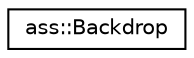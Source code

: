 digraph "Graphical Class Hierarchy"
{
 // LATEX_PDF_SIZE
  edge [fontname="Helvetica",fontsize="10",labelfontname="Helvetica",labelfontsize="10"];
  node [fontname="Helvetica",fontsize="10",shape=record];
  rankdir="LR";
  Node0 [label="ass::Backdrop",height=0.2,width=0.4,color="black", fillcolor="white", style="filled",URL="$structass_1_1Backdrop.html",tooltip="Represents backdrop filter effect which applied to the pixels behind the view (i.e...."];
}
